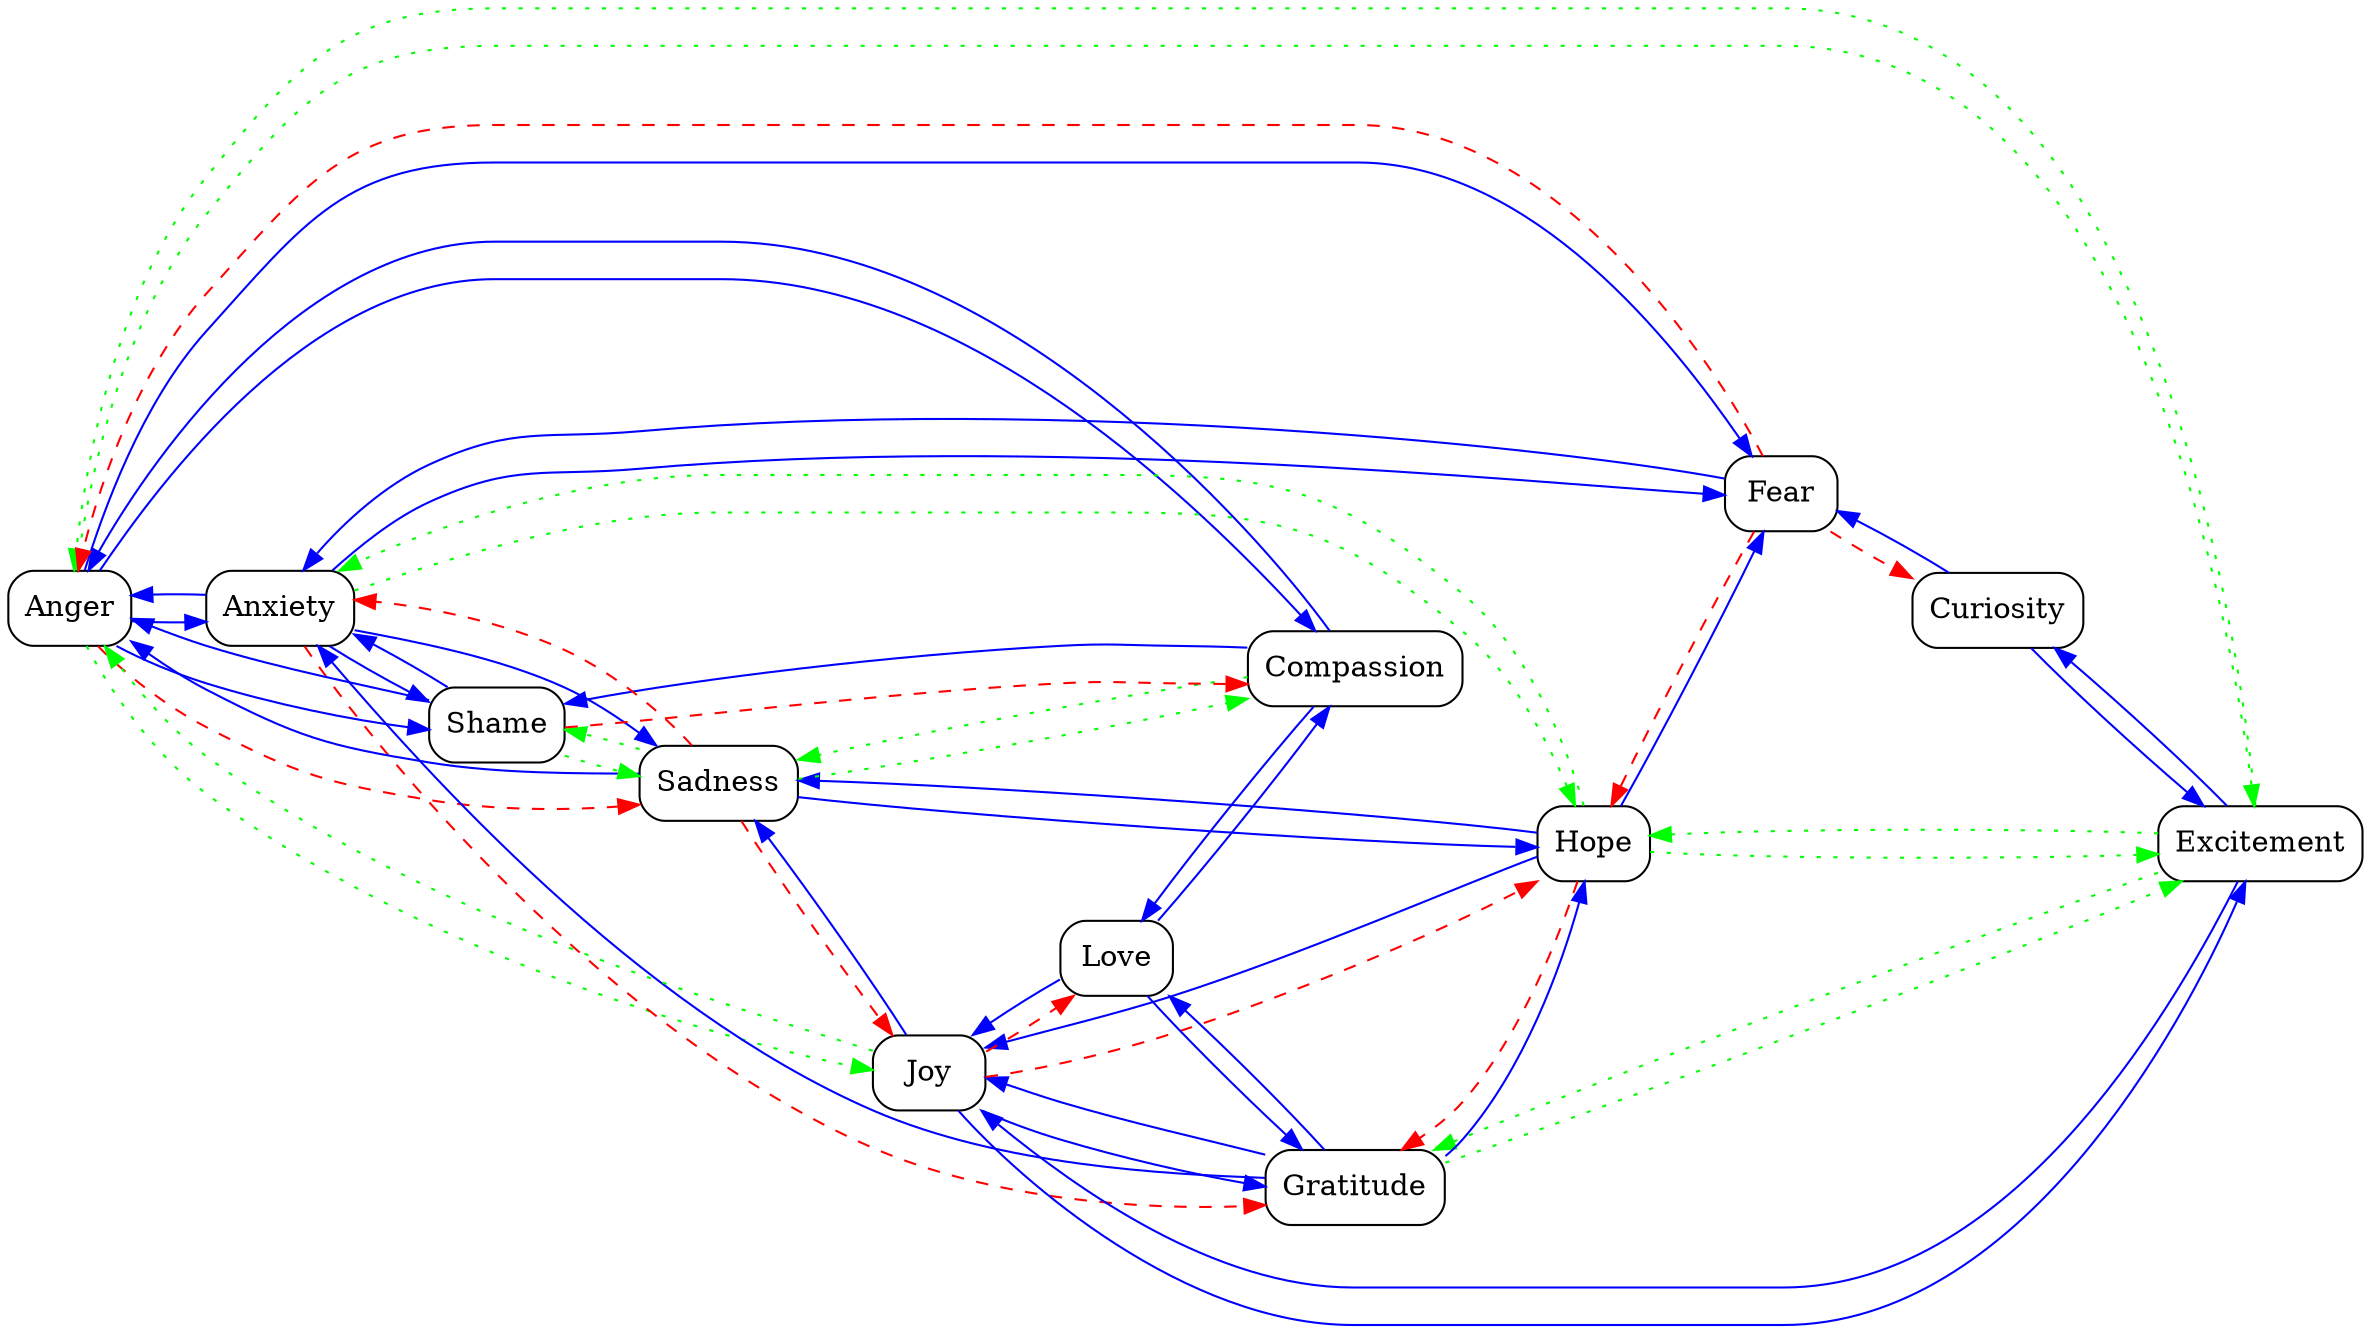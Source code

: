 digraph G {
  rankdir=LR;
  node [shape=box, style=rounded];

  "anger" [label="Anger"];
  "anxiety" [label="Anxiety"];
  "compassion" [label="Compassion"];
  "curiosity" [label="Curiosity"];
  "excitement" [label="Excitement"];
  "fear" [label="Fear"];
  "gratitude" [label="Gratitude"];
  "hope" [label="Hope"];
  "joy" [label="Joy"];
  "love" [label="Love"];
  "sadness" [label="Sadness"];
  "shame" [label="Shame"];

  "anger" -> "fear" [color=blue];
  "anger" -> "shame" [color=blue];
  "anger" -> "compassion" [color=blue];
  "anger" -> "anxiety" [color=blue];
  "anxiety" -> "fear" [color=blue];
  "anxiety" -> "anger" [color=blue];
  "anxiety" -> "sadness" [color=blue];
  "anxiety" -> "shame" [color=blue];
  "compassion" -> "love" [color=blue];
  "compassion" -> "shame" [color=blue];
  "compassion" -> "anger" [color=blue];
  "curiosity" -> "excitement" [color=blue];
  "curiosity" -> "fear" [color=blue];
  "excitement" -> "joy" [color=blue];
  "excitement" -> "curiosity" [color=blue];
  "fear" -> "anxiety" [color=blue];
  "gratitude" -> "joy" [color=blue];
  "gratitude" -> "love" [color=blue];
  "gratitude" -> "anxiety" [color=blue];
  "gratitude" -> "hope" [color=blue];
  "hope" -> "sadness" [color=blue];
  "hope" -> "fear" [color=blue];
  "hope" -> "joy" [color=blue];
  "joy" -> "excitement" [color=blue];
  "joy" -> "sadness" [color=blue];
  "joy" -> "gratitude" [color=blue];
  "love" -> "compassion" [color=blue];
  "love" -> "joy" [color=blue];
  "love" -> "gratitude" [color=blue];
  "sadness" -> "anger" [color=blue];
  "sadness" -> "hope" [color=blue];
  "shame" -> "anger" [color=blue];
  "shame" -> "anxiety" [color=blue];
  "fear" -> "anger" [color=red, style=dashed];
  "fear" -> "curiosity" [color=red, style=dashed];
  "fear" -> "hope" [color=red, style=dashed];
  "shame" -> "compassion" [color=red, style=dashed];
  "anxiety" -> "gratitude" [color=red, style=dashed];
  "anger" -> "sadness" [color=red, style=dashed];
  "sadness" -> "anxiety" [color=red, style=dashed];
  "sadness" -> "joy" [color=red, style=dashed];
  "joy" -> "hope" [color=red, style=dashed];
  "joy" -> "love" [color=red, style=dashed];
  "hope" -> "gratitude" [color=red, style=dashed];
  "anger" -> "excitement" [color=green, style=dotted];
  "excitement" -> "anger" [color=green, style=dotted];
  "anger" -> "joy" [color=green, style=dotted];
  "joy" -> "anger" [color=green, style=dotted];
  "anxiety" -> "hope" [color=green, style=dotted];
  "hope" -> "anxiety" [color=green, style=dotted];
  "compassion" -> "sadness" [color=green, style=dotted];
  "sadness" -> "compassion" [color=green, style=dotted];
  "sadness" -> "shame" [color=green, style=dotted];
  "shame" -> "sadness" [color=green, style=dotted];
  "excitement" -> "gratitude" [color=green, style=dotted];
  "gratitude" -> "excitement" [color=green, style=dotted];
  "excitement" -> "hope" [color=green, style=dotted];
  "hope" -> "excitement" [color=green, style=dotted];
}